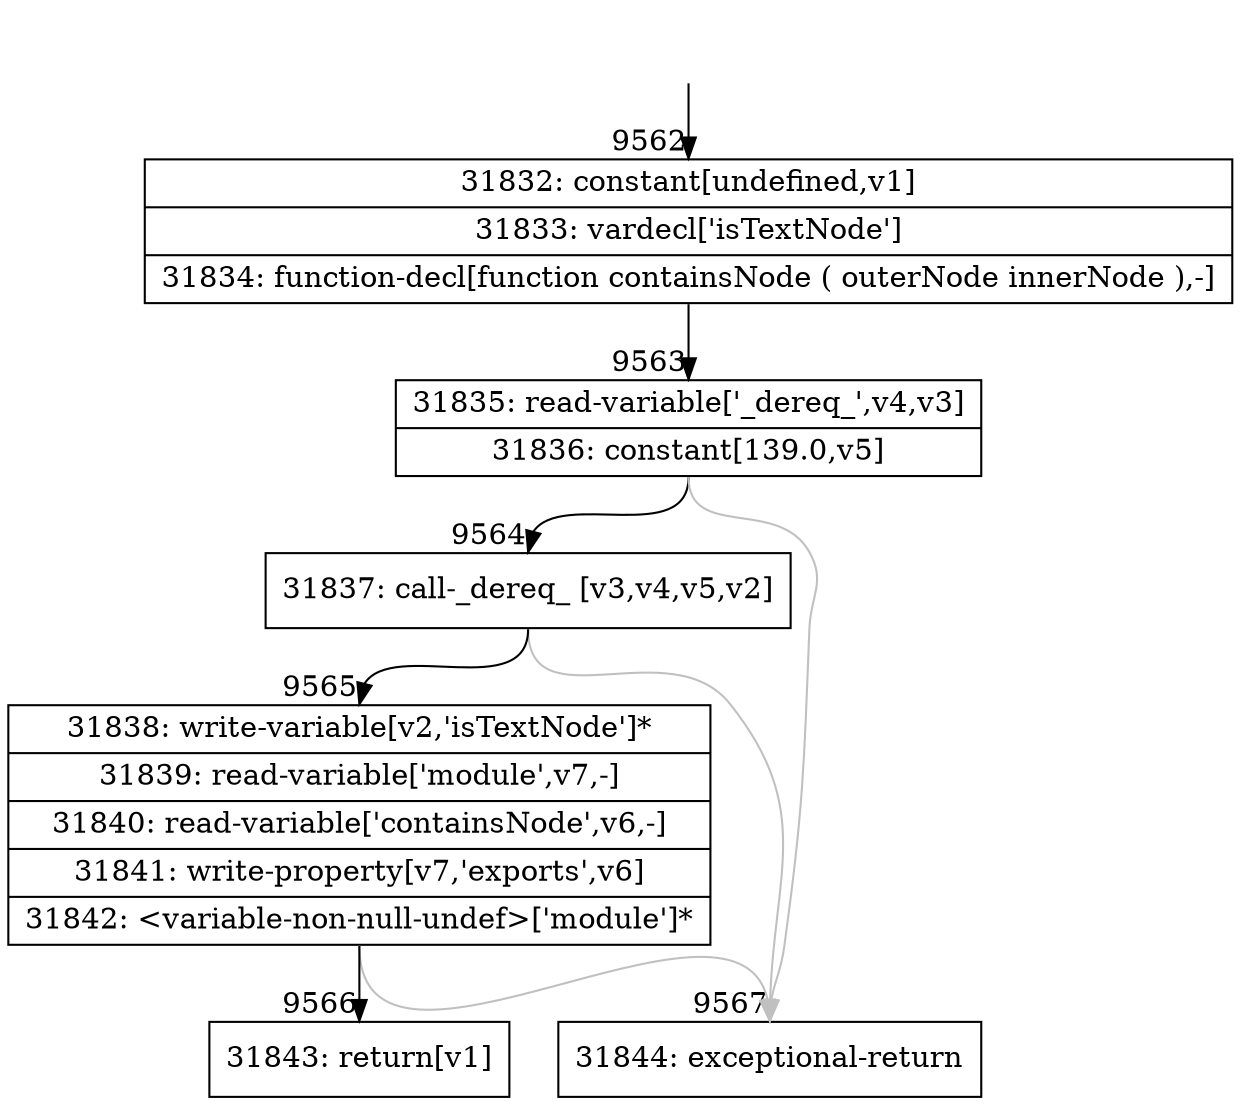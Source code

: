 digraph {
rankdir="TD"
BB_entry703[shape=none,label=""];
BB_entry703 -> BB9562 [tailport=s, headport=n, headlabel="    9562"]
BB9562 [shape=record label="{31832: constant[undefined,v1]|31833: vardecl['isTextNode']|31834: function-decl[function containsNode ( outerNode innerNode ),-]}" ] 
BB9562 -> BB9563 [tailport=s, headport=n, headlabel="      9563"]
BB9563 [shape=record label="{31835: read-variable['_dereq_',v4,v3]|31836: constant[139.0,v5]}" ] 
BB9563 -> BB9564 [tailport=s, headport=n, headlabel="      9564"]
BB9563 -> BB9567 [tailport=s, headport=n, color=gray, headlabel="      9567"]
BB9564 [shape=record label="{31837: call-_dereq_ [v3,v4,v5,v2]}" ] 
BB9564 -> BB9565 [tailport=s, headport=n, headlabel="      9565"]
BB9564 -> BB9567 [tailport=s, headport=n, color=gray]
BB9565 [shape=record label="{31838: write-variable[v2,'isTextNode']*|31839: read-variable['module',v7,-]|31840: read-variable['containsNode',v6,-]|31841: write-property[v7,'exports',v6]|31842: \<variable-non-null-undef\>['module']*}" ] 
BB9565 -> BB9566 [tailport=s, headport=n, headlabel="      9566"]
BB9565 -> BB9567 [tailport=s, headport=n, color=gray]
BB9566 [shape=record label="{31843: return[v1]}" ] 
BB9567 [shape=record label="{31844: exceptional-return}" ] 
//#$~ 16993
}
